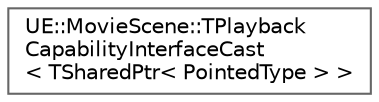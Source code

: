 digraph "Graphical Class Hierarchy"
{
 // INTERACTIVE_SVG=YES
 // LATEX_PDF_SIZE
  bgcolor="transparent";
  edge [fontname=Helvetica,fontsize=10,labelfontname=Helvetica,labelfontsize=10];
  node [fontname=Helvetica,fontsize=10,shape=box,height=0.2,width=0.4];
  rankdir="LR";
  Node0 [id="Node000000",label="UE::MovieScene::TPlayback\lCapabilityInterfaceCast\l\< TSharedPtr\< PointedType \> \>",height=0.2,width=0.4,color="grey40", fillcolor="white", style="filled",URL="$df/d8e/structUE_1_1MovieScene_1_1TPlaybackCapabilityInterfaceCast_3_01TSharedPtr_3_01PointedType_01_4_01_4.html",tooltip=" "];
}
